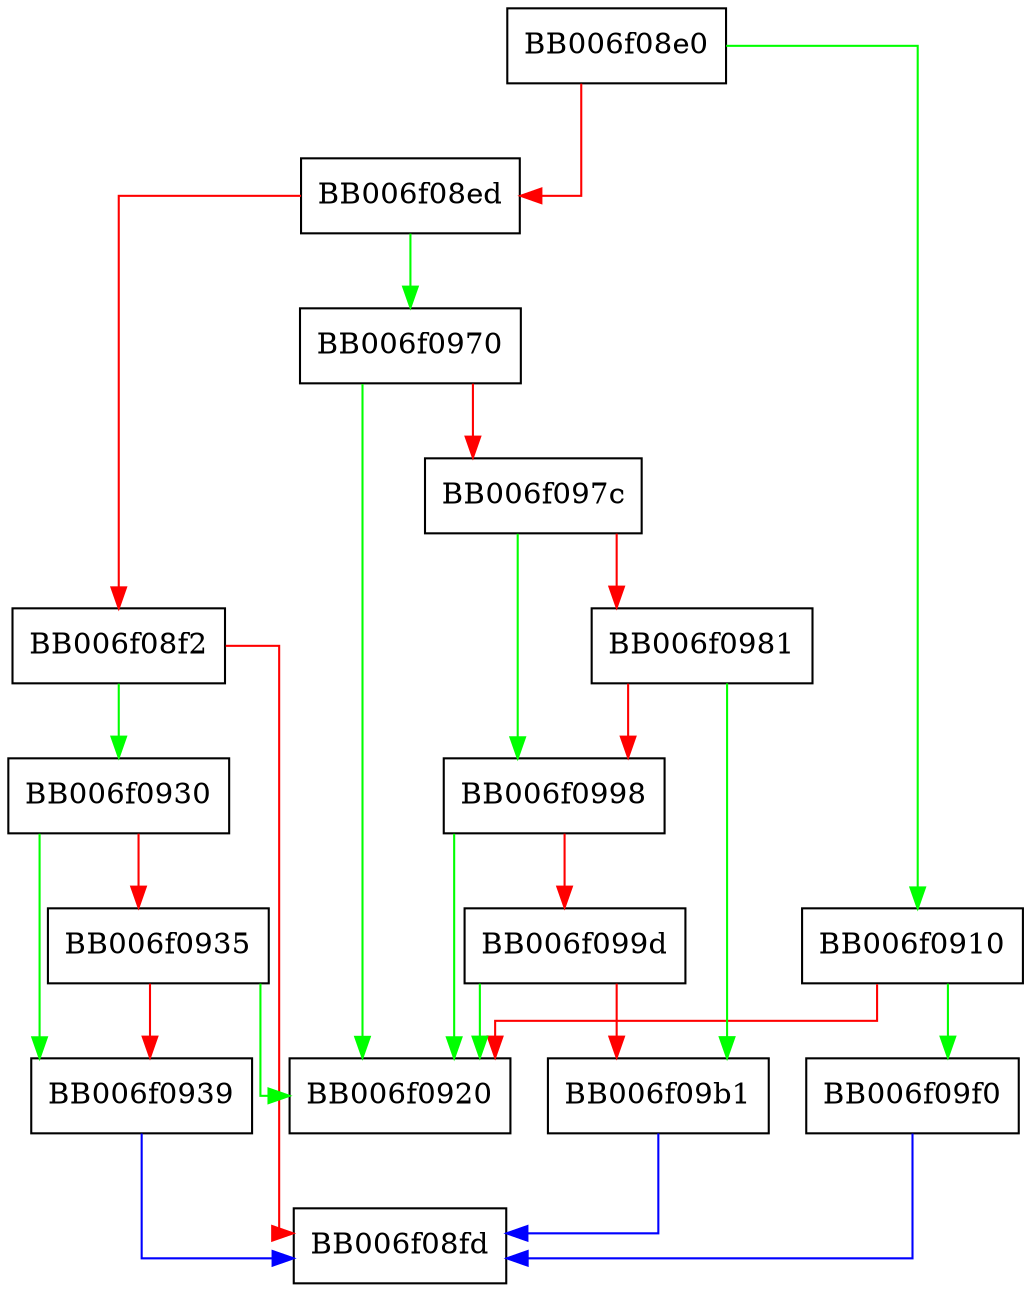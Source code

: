 digraph rsa_check_padding {
  node [shape="box"];
  graph [splines=ortho];
  BB006f08e0 -> BB006f0910 [color="green"];
  BB006f08e0 -> BB006f08ed [color="red"];
  BB006f08ed -> BB006f0970 [color="green"];
  BB006f08ed -> BB006f08f2 [color="red"];
  BB006f08f2 -> BB006f0930 [color="green"];
  BB006f08f2 -> BB006f08fd [color="red"];
  BB006f0910 -> BB006f09f0 [color="green"];
  BB006f0910 -> BB006f0920 [color="red"];
  BB006f0930 -> BB006f0939 [color="green"];
  BB006f0930 -> BB006f0935 [color="red"];
  BB006f0935 -> BB006f0920 [color="green"];
  BB006f0935 -> BB006f0939 [color="red"];
  BB006f0939 -> BB006f08fd [color="blue"];
  BB006f0970 -> BB006f0920 [color="green"];
  BB006f0970 -> BB006f097c [color="red"];
  BB006f097c -> BB006f0998 [color="green"];
  BB006f097c -> BB006f0981 [color="red"];
  BB006f0981 -> BB006f09b1 [color="green"];
  BB006f0981 -> BB006f0998 [color="red"];
  BB006f0998 -> BB006f0920 [color="green"];
  BB006f0998 -> BB006f099d [color="red"];
  BB006f099d -> BB006f0920 [color="green"];
  BB006f099d -> BB006f09b1 [color="red"];
  BB006f09b1 -> BB006f08fd [color="blue"];
  BB006f09f0 -> BB006f08fd [color="blue"];
}
